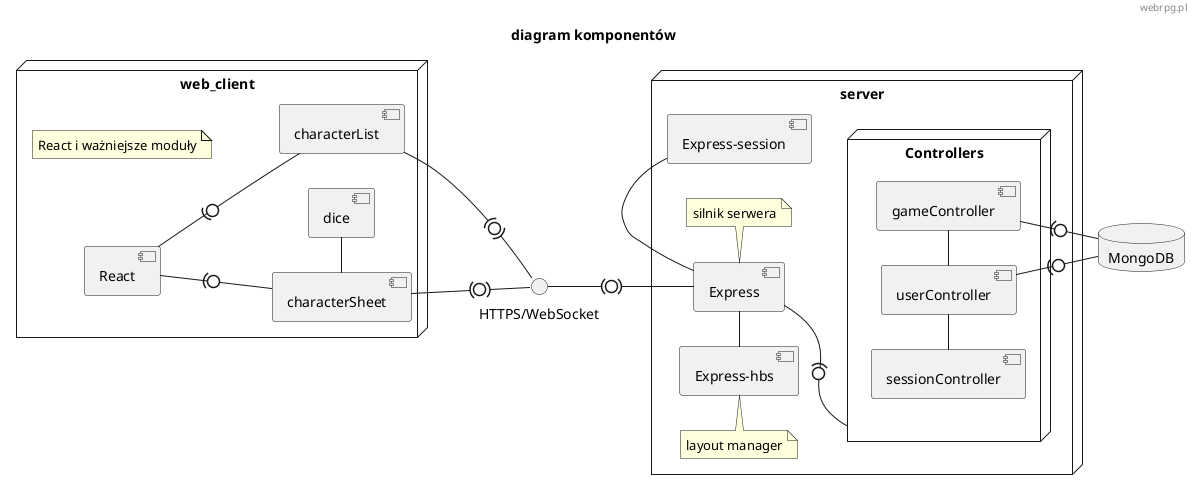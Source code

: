 @startuml
skinparam defaultFontName "Comic Sans MS"
header webrpg.pl
title "diagram komponentów"
left to right direction

interface "HTTPS/WebSocket" as HTTPS

node web_client {
    note as N1
        React i ważniejsze moduły
    end note
    [React] -(0- [characterSheet] 
    [React] -(0- [characterList]
    [characterSheet] -(0)- HTTPS
    [characterSheet] - [dice]
    [characterList] -(0)- HTTPS

}

node "server" {
    HTTPS -(0)- [Express]
    [Express-hbs] - [Express]
    [Express] - [Express-session]

    note top of [Express-hbs]
        layout manager
    end note

    note bottom of [Express]
        silnik serwera
    end note

    [Express] -(0- Controllers
    node Controllers {
        [sessionController] - [userController]
        [userController] - [gameController]
    }

}


database "MongoDB"
[gameController] -(0- MongoDB
[userController] -(0- MongoDB
' Controllers -(0- MongoDB

@enduml